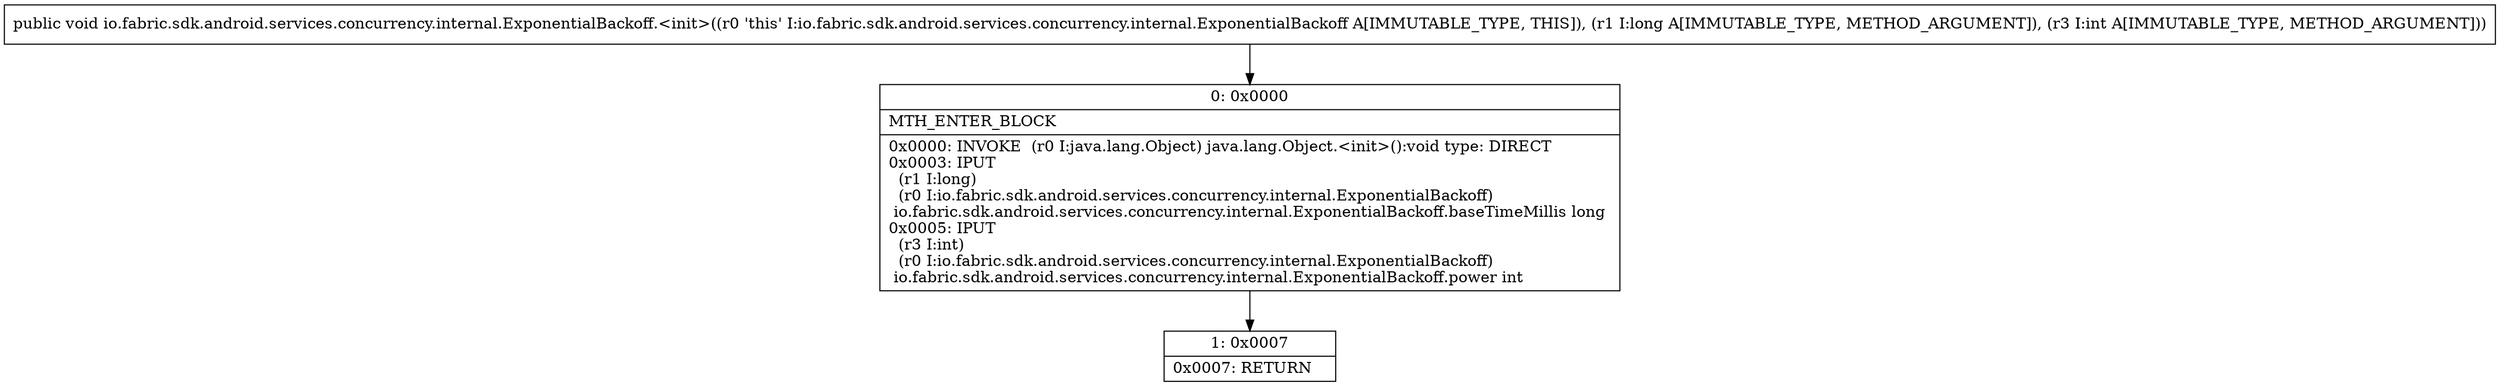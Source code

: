 digraph "CFG forio.fabric.sdk.android.services.concurrency.internal.ExponentialBackoff.\<init\>(JI)V" {
Node_0 [shape=record,label="{0\:\ 0x0000|MTH_ENTER_BLOCK\l|0x0000: INVOKE  (r0 I:java.lang.Object) java.lang.Object.\<init\>():void type: DIRECT \l0x0003: IPUT  \l  (r1 I:long)\l  (r0 I:io.fabric.sdk.android.services.concurrency.internal.ExponentialBackoff)\l io.fabric.sdk.android.services.concurrency.internal.ExponentialBackoff.baseTimeMillis long \l0x0005: IPUT  \l  (r3 I:int)\l  (r0 I:io.fabric.sdk.android.services.concurrency.internal.ExponentialBackoff)\l io.fabric.sdk.android.services.concurrency.internal.ExponentialBackoff.power int \l}"];
Node_1 [shape=record,label="{1\:\ 0x0007|0x0007: RETURN   \l}"];
MethodNode[shape=record,label="{public void io.fabric.sdk.android.services.concurrency.internal.ExponentialBackoff.\<init\>((r0 'this' I:io.fabric.sdk.android.services.concurrency.internal.ExponentialBackoff A[IMMUTABLE_TYPE, THIS]), (r1 I:long A[IMMUTABLE_TYPE, METHOD_ARGUMENT]), (r3 I:int A[IMMUTABLE_TYPE, METHOD_ARGUMENT])) }"];
MethodNode -> Node_0;
Node_0 -> Node_1;
}

